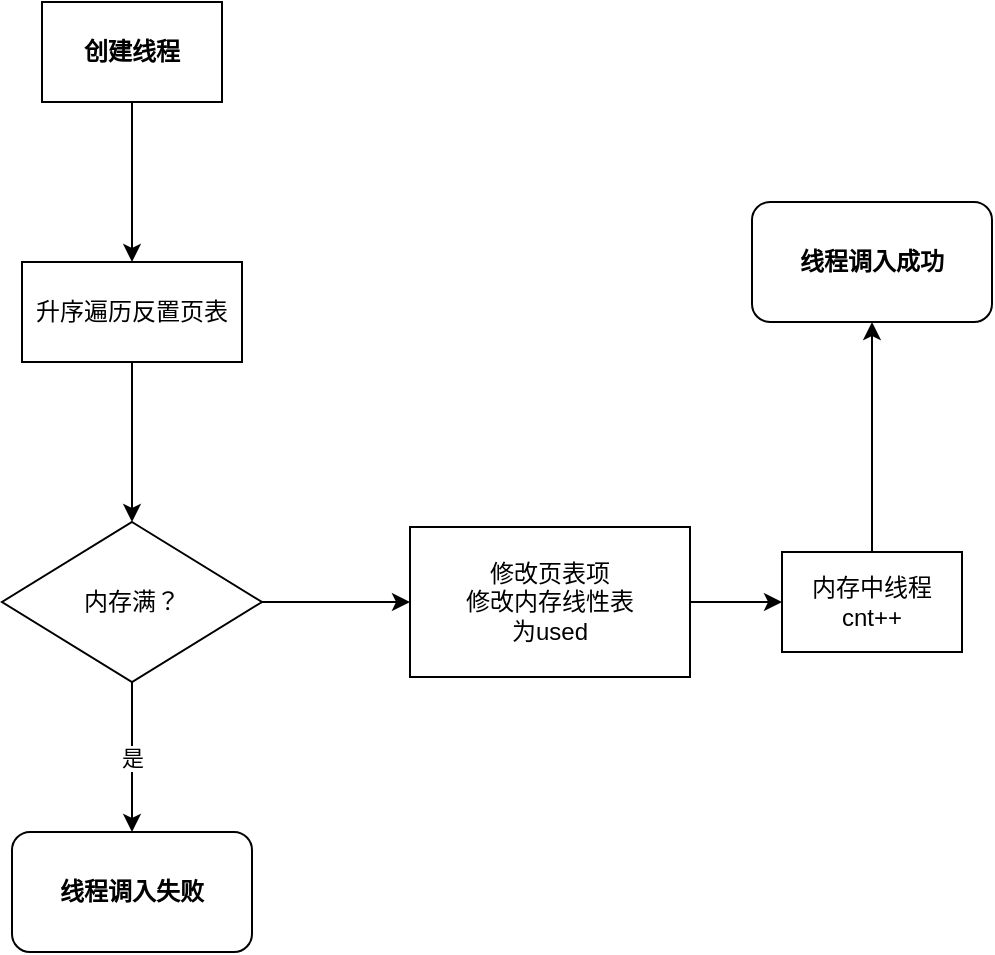 <mxfile version="14.1.2" type="github">
  <diagram id="iVC6yqc10Y6bP9OqPdiB" name="Page-1">
    <mxGraphModel dx="946" dy="664" grid="1" gridSize="10" guides="1" tooltips="1" connect="1" arrows="1" fold="1" page="1" pageScale="1" pageWidth="827" pageHeight="1169" math="0" shadow="0">
      <root>
        <mxCell id="0" />
        <mxCell id="1" parent="0" />
        <mxCell id="jJuCiL8H0t_PvX9Zqoa--4" style="edgeStyle=orthogonalEdgeStyle;rounded=0;orthogonalLoop=1;jettySize=auto;html=1;exitX=0.5;exitY=1;exitDx=0;exitDy=0;entryX=0.5;entryY=0;entryDx=0;entryDy=0;" edge="1" parent="1" source="jJuCiL8H0t_PvX9Zqoa--2" target="jJuCiL8H0t_PvX9Zqoa--3">
          <mxGeometry relative="1" as="geometry" />
        </mxCell>
        <mxCell id="jJuCiL8H0t_PvX9Zqoa--2" value="创建线程" style="rounded=0;whiteSpace=wrap;html=1;fontStyle=1" vertex="1" parent="1">
          <mxGeometry x="90" y="140" width="90" height="50" as="geometry" />
        </mxCell>
        <mxCell id="jJuCiL8H0t_PvX9Zqoa--7" style="edgeStyle=orthogonalEdgeStyle;rounded=0;orthogonalLoop=1;jettySize=auto;html=1;exitX=0.5;exitY=1;exitDx=0;exitDy=0;" edge="1" parent="1" source="jJuCiL8H0t_PvX9Zqoa--3" target="jJuCiL8H0t_PvX9Zqoa--6">
          <mxGeometry relative="1" as="geometry" />
        </mxCell>
        <mxCell id="jJuCiL8H0t_PvX9Zqoa--3" value="升序遍历反置页表" style="rounded=0;whiteSpace=wrap;html=1;" vertex="1" parent="1">
          <mxGeometry x="80" y="270" width="110" height="50" as="geometry" />
        </mxCell>
        <mxCell id="jJuCiL8H0t_PvX9Zqoa--10" value="是" style="edgeStyle=orthogonalEdgeStyle;rounded=0;orthogonalLoop=1;jettySize=auto;html=1;exitX=0.5;exitY=1;exitDx=0;exitDy=0;entryX=0.5;entryY=0;entryDx=0;entryDy=0;" edge="1" parent="1" source="jJuCiL8H0t_PvX9Zqoa--6" target="jJuCiL8H0t_PvX9Zqoa--9">
          <mxGeometry relative="1" as="geometry" />
        </mxCell>
        <mxCell id="jJuCiL8H0t_PvX9Zqoa--12" style="edgeStyle=orthogonalEdgeStyle;rounded=0;orthogonalLoop=1;jettySize=auto;html=1;exitX=1;exitY=0.5;exitDx=0;exitDy=0;entryX=0;entryY=0.5;entryDx=0;entryDy=0;" edge="1" parent="1" source="jJuCiL8H0t_PvX9Zqoa--6" target="jJuCiL8H0t_PvX9Zqoa--11">
          <mxGeometry relative="1" as="geometry" />
        </mxCell>
        <mxCell id="jJuCiL8H0t_PvX9Zqoa--6" value="内存满？" style="rhombus;whiteSpace=wrap;html=1;rounded=0;" vertex="1" parent="1">
          <mxGeometry x="70" y="400" width="130" height="80" as="geometry" />
        </mxCell>
        <mxCell id="jJuCiL8H0t_PvX9Zqoa--9" value="线程调入失败" style="rounded=1;whiteSpace=wrap;html=1;fontStyle=1" vertex="1" parent="1">
          <mxGeometry x="75" y="555" width="120" height="60" as="geometry" />
        </mxCell>
        <mxCell id="jJuCiL8H0t_PvX9Zqoa--13" style="edgeStyle=orthogonalEdgeStyle;rounded=0;orthogonalLoop=1;jettySize=auto;html=1;exitX=1;exitY=0.5;exitDx=0;exitDy=0;" edge="1" parent="1" source="jJuCiL8H0t_PvX9Zqoa--11">
          <mxGeometry relative="1" as="geometry">
            <mxPoint x="460" y="440" as="targetPoint" />
          </mxGeometry>
        </mxCell>
        <mxCell id="jJuCiL8H0t_PvX9Zqoa--11" value="修改页表项&lt;br&gt;修改内存线性表&lt;br&gt;为used" style="rounded=0;whiteSpace=wrap;html=1;" vertex="1" parent="1">
          <mxGeometry x="274" y="402.5" width="140" height="75" as="geometry" />
        </mxCell>
        <mxCell id="jJuCiL8H0t_PvX9Zqoa--15" style="edgeStyle=orthogonalEdgeStyle;rounded=0;orthogonalLoop=1;jettySize=auto;html=1;exitX=0.5;exitY=0;exitDx=0;exitDy=0;" edge="1" parent="1" source="jJuCiL8H0t_PvX9Zqoa--14">
          <mxGeometry relative="1" as="geometry">
            <mxPoint x="505" y="300" as="targetPoint" />
          </mxGeometry>
        </mxCell>
        <mxCell id="jJuCiL8H0t_PvX9Zqoa--14" value="内存中线程cnt++" style="rounded=0;whiteSpace=wrap;html=1;" vertex="1" parent="1">
          <mxGeometry x="460" y="415" width="90" height="50" as="geometry" />
        </mxCell>
        <mxCell id="jJuCiL8H0t_PvX9Zqoa--16" value="线程调入成功" style="rounded=1;whiteSpace=wrap;html=1;fontStyle=1" vertex="1" parent="1">
          <mxGeometry x="445" y="240" width="120" height="60" as="geometry" />
        </mxCell>
      </root>
    </mxGraphModel>
  </diagram>
</mxfile>
